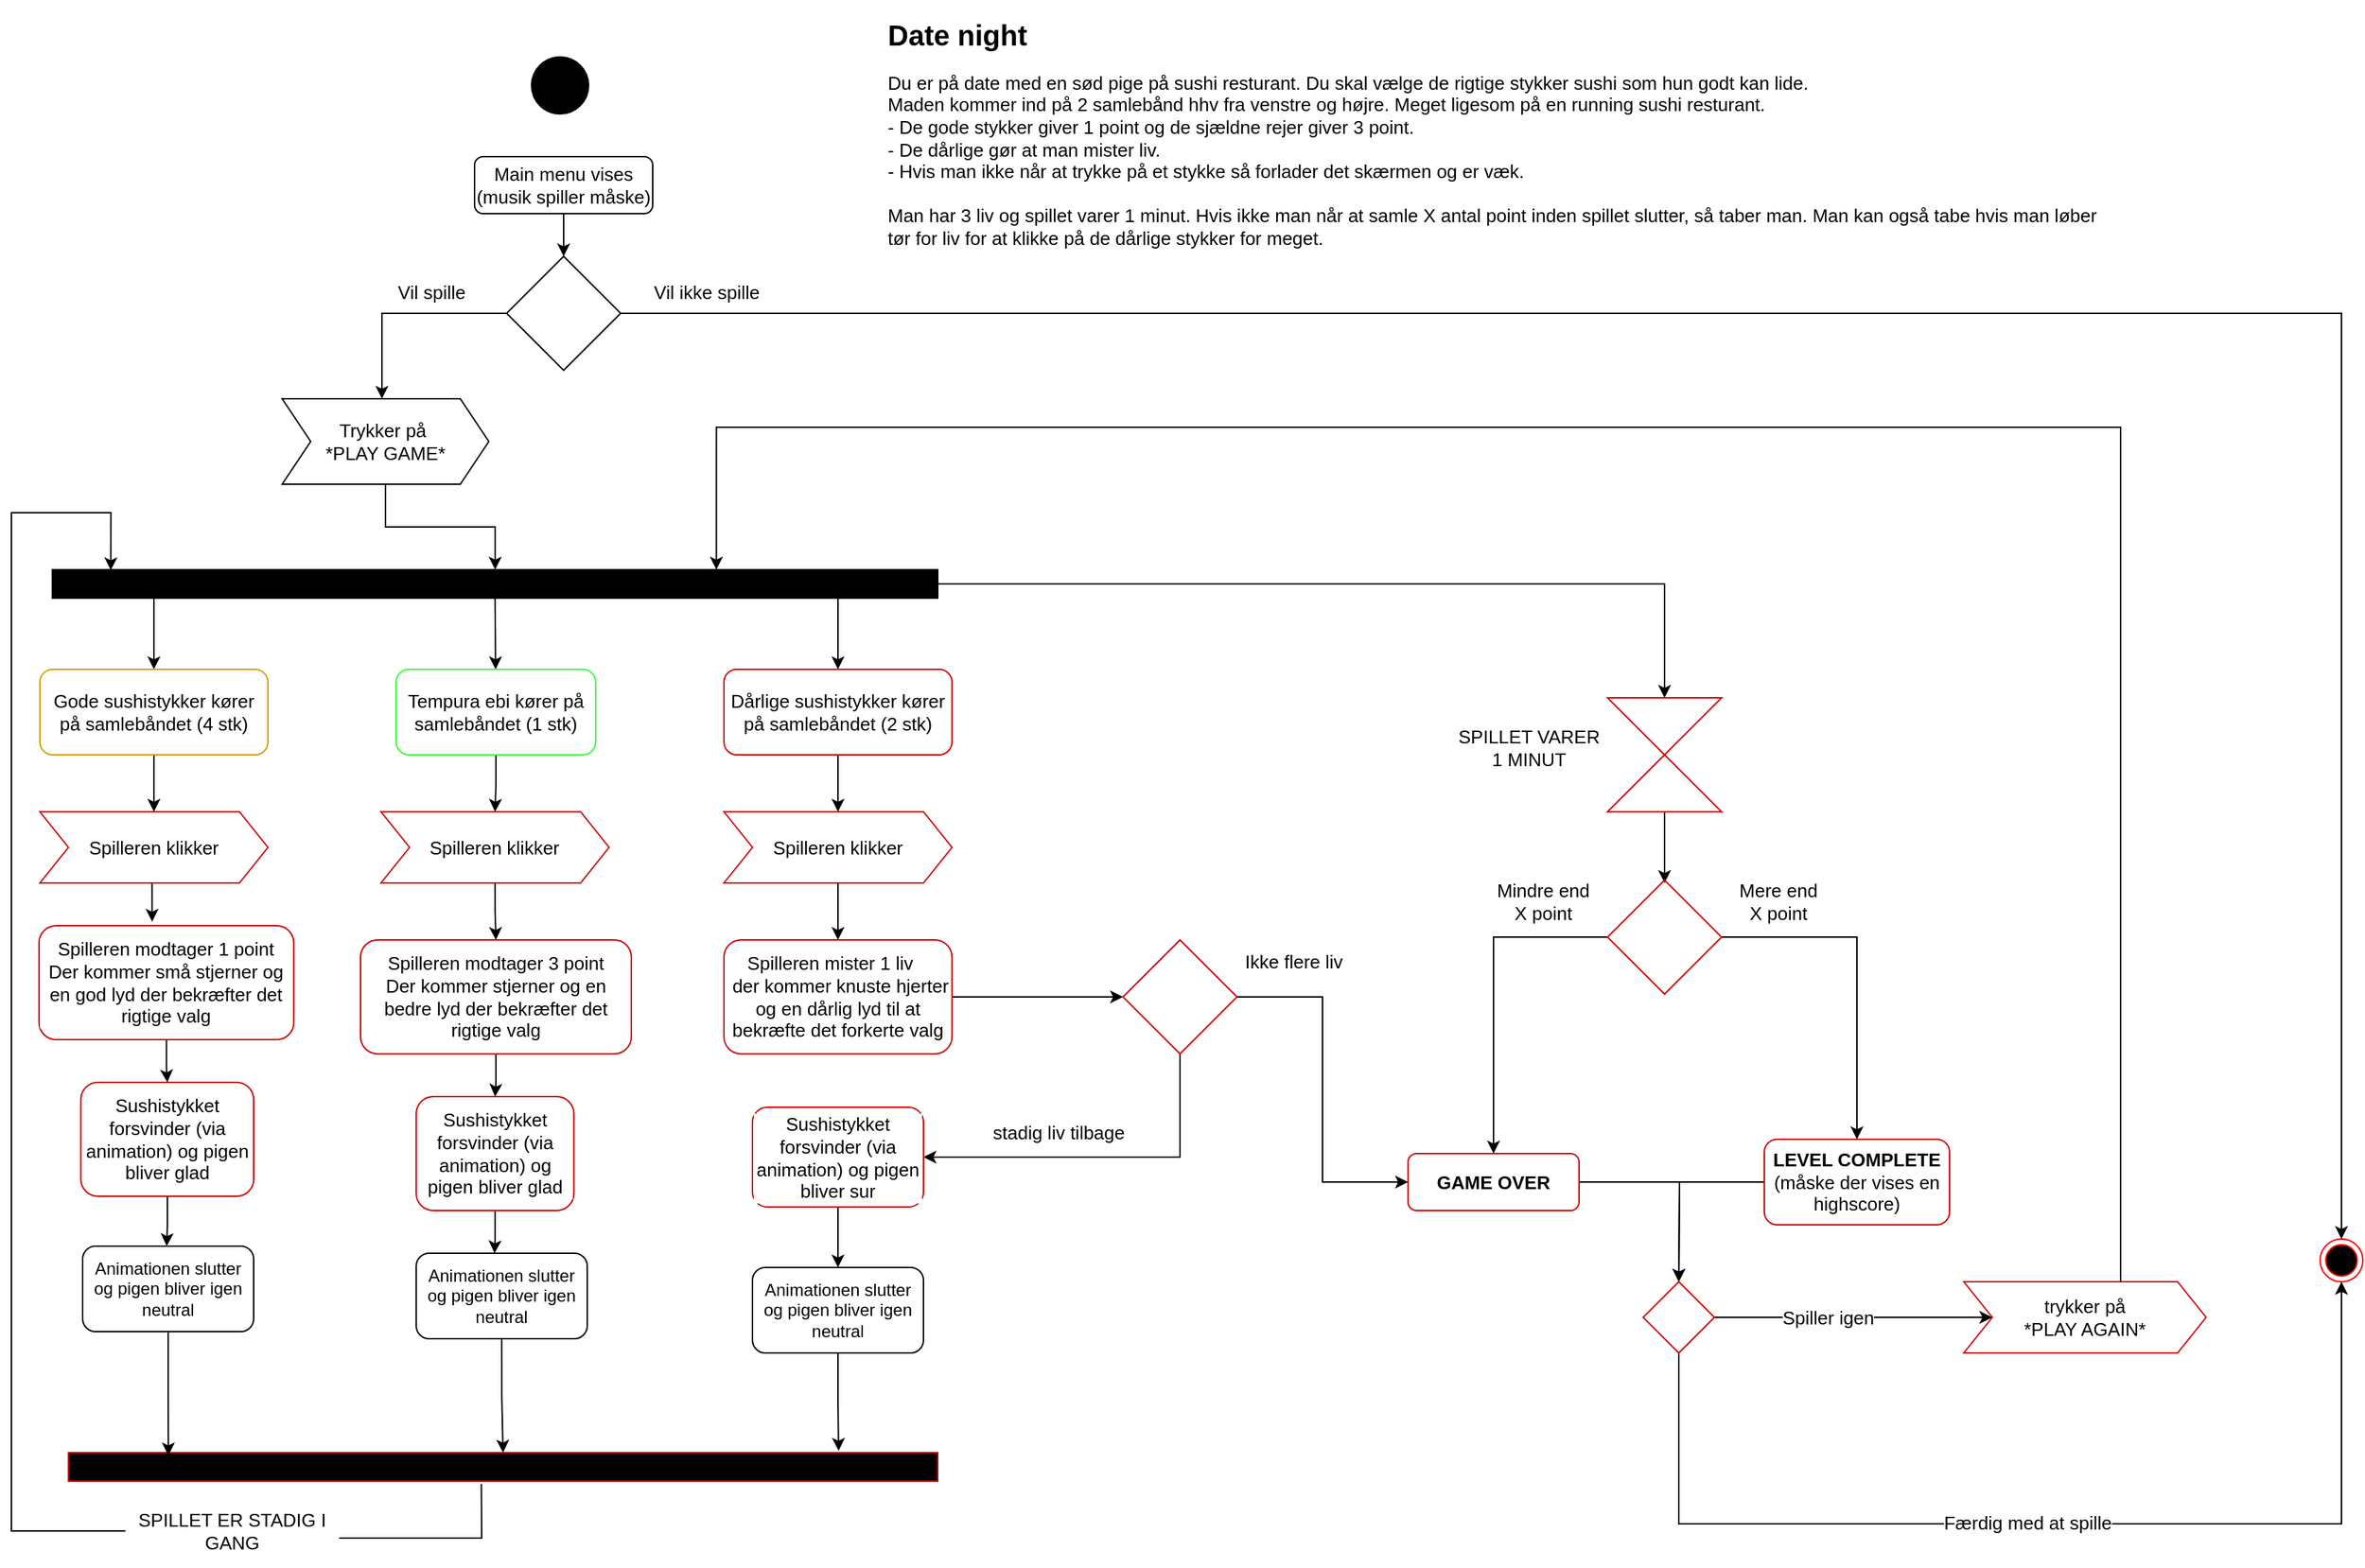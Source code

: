 <mxfile version="15.5.9" type="device"><diagram id="hHdwY_hLwLqjd5DN3Jp9" name="Page-1"><mxGraphModel dx="2031" dy="1007" grid="1" gridSize="10" guides="1" tooltips="1" connect="1" arrows="1" fold="1" page="1" pageScale="1" pageWidth="850" pageHeight="1100" math="0" shadow="0"><root><mxCell id="0"/><mxCell id="1" parent="0"/><mxCell id="66yqxIy9tlVimPIBoeXe-1" value="" style="ellipse;whiteSpace=wrap;html=1;aspect=fixed;fillColor=#000000;" parent="1" vertex="1"><mxGeometry x="395" y="40" width="40" height="40" as="geometry"/></mxCell><mxCell id="66yqxIy9tlVimPIBoeXe-4" value="Main menu vises (musik spiller måske)" style="rounded=1;whiteSpace=wrap;html=1;labelBackgroundColor=#FFFFFF;fontSize=13;fontColor=#000000;fillColor=none;" parent="1" vertex="1"><mxGeometry x="355" y="110" width="125" height="40" as="geometry"/></mxCell><mxCell id="66yqxIy9tlVimPIBoeXe-5" value="" style="endArrow=classic;html=1;rounded=0;fontSize=13;fontColor=#000000;exitX=0.5;exitY=1;exitDx=0;exitDy=0;" parent="1" source="66yqxIy9tlVimPIBoeXe-4" target="66yqxIy9tlVimPIBoeXe-6" edge="1"><mxGeometry width="50" height="50" relative="1" as="geometry"><mxPoint x="430" y="200" as="sourcePoint"/><mxPoint x="418" y="190" as="targetPoint"/></mxGeometry></mxCell><mxCell id="66yqxIy9tlVimPIBoeXe-6" value="" style="rhombus;whiteSpace=wrap;html=1;labelBackgroundColor=#FFFFFF;fontSize=13;fontColor=#000000;fillColor=none;" parent="1" vertex="1"><mxGeometry x="377.5" y="180" width="80" height="80" as="geometry"/></mxCell><mxCell id="66yqxIy9tlVimPIBoeXe-8" value="" style="ellipse;html=1;shape=endState;fillColor=#000000;strokeColor=#ff0000;labelBackgroundColor=#FFFFFF;fontSize=13;fontColor=#000000;" parent="1" vertex="1"><mxGeometry x="1650" y="870" width="30" height="30" as="geometry"/></mxCell><mxCell id="66yqxIy9tlVimPIBoeXe-9" value="Vil ikke spille" style="text;html=1;strokeColor=none;fillColor=none;align=center;verticalAlign=middle;whiteSpace=wrap;rounded=0;labelBackgroundColor=#FFFFFF;fontSize=13;fontColor=#000000;" parent="1" vertex="1"><mxGeometry x="457.5" y="190" width="120" height="30" as="geometry"/></mxCell><mxCell id="66yqxIy9tlVimPIBoeXe-10" value="" style="endArrow=classic;html=1;rounded=0;fontSize=13;fontColor=#000000;exitX=0;exitY=0.5;exitDx=0;exitDy=0;" parent="1" source="66yqxIy9tlVimPIBoeXe-6" edge="1"><mxGeometry width="50" height="50" relative="1" as="geometry"><mxPoint x="330" y="270" as="sourcePoint"/><mxPoint x="290" y="280" as="targetPoint"/><Array as="points"><mxPoint x="290" y="220"/></Array></mxGeometry></mxCell><mxCell id="66yqxIy9tlVimPIBoeXe-11" value="Vil spille" style="text;html=1;strokeColor=none;fillColor=none;align=center;verticalAlign=middle;whiteSpace=wrap;rounded=0;labelBackgroundColor=#FFFFFF;fontSize=13;fontColor=#000000;" parent="1" vertex="1"><mxGeometry x="295" y="190" width="60" height="30" as="geometry"/></mxCell><mxCell id="66yqxIy9tlVimPIBoeXe-18" style="edgeStyle=orthogonalEdgeStyle;rounded=0;orthogonalLoop=1;jettySize=auto;html=1;fontSize=13;fontColor=#000000;" parent="1" source="66yqxIy9tlVimPIBoeXe-17" target="66yqxIy9tlVimPIBoeXe-19" edge="1"><mxGeometry relative="1" as="geometry"><mxPoint x="292.5" y="380" as="targetPoint"/></mxGeometry></mxCell><mxCell id="66yqxIy9tlVimPIBoeXe-17" value="Trykker på&amp;nbsp;&lt;br&gt;*PLAY GAME*" style="shape=step;perimeter=stepPerimeter;whiteSpace=wrap;html=1;fixedSize=1;labelBackgroundColor=#FFFFFF;fontSize=13;fontColor=#000000;fillColor=none;" parent="1" vertex="1"><mxGeometry x="220" y="280" width="145" height="60" as="geometry"/></mxCell><mxCell id="66yqxIy9tlVimPIBoeXe-48" style="edgeStyle=orthogonalEdgeStyle;rounded=0;orthogonalLoop=1;jettySize=auto;html=1;fontSize=13;fontColor=#000000;entryX=0.5;entryY=0;entryDx=0;entryDy=0;" parent="1" source="66yqxIy9tlVimPIBoeXe-19" target="66yqxIy9tlVimPIBoeXe-51" edge="1"><mxGeometry relative="1" as="geometry"><mxPoint x="1280" y="640" as="targetPoint"/><Array as="points"><mxPoint x="1190" y="410"/></Array></mxGeometry></mxCell><mxCell id="66yqxIy9tlVimPIBoeXe-19" value="" style="rounded=0;whiteSpace=wrap;html=1;labelBackgroundColor=#FFFFFF;fontSize=13;fontColor=#000000;fillColor=#000000;" parent="1" vertex="1"><mxGeometry x="58.75" y="400" width="621.25" height="20" as="geometry"/></mxCell><mxCell id="66yqxIy9tlVimPIBoeXe-20" value="" style="endArrow=classic;html=1;rounded=0;fontSize=13;fontColor=#000000;" parent="1" target="66yqxIy9tlVimPIBoeXe-21" edge="1"><mxGeometry width="50" height="50" relative="1" as="geometry"><mxPoint x="130" y="410" as="sourcePoint"/><mxPoint x="130" y="470" as="targetPoint"/></mxGeometry></mxCell><mxCell id="66yqxIy9tlVimPIBoeXe-26" style="edgeStyle=orthogonalEdgeStyle;rounded=0;orthogonalLoop=1;jettySize=auto;html=1;fontSize=13;fontColor=#000000;" parent="1" source="66yqxIy9tlVimPIBoeXe-21" target="66yqxIy9tlVimPIBoeXe-27" edge="1"><mxGeometry relative="1" as="geometry"><mxPoint x="130" y="570" as="targetPoint"/></mxGeometry></mxCell><mxCell id="66yqxIy9tlVimPIBoeXe-21" value="Gode sushistykker kører på samlebåndet (4 stk)" style="rounded=1;whiteSpace=wrap;html=1;labelBackgroundColor=#FFFFFF;fontSize=13;fillColor=none;strokeColor=#d79b00;" parent="1" vertex="1"><mxGeometry x="50" y="470" width="160" height="60" as="geometry"/></mxCell><mxCell id="66yqxIy9tlVimPIBoeXe-22" value="" style="endArrow=classic;html=1;rounded=0;fontSize=13;fontColor=#000000;exitX=0.5;exitY=1;exitDx=0;exitDy=0;" parent="1" source="66yqxIy9tlVimPIBoeXe-19" target="66yqxIy9tlVimPIBoeXe-23" edge="1"><mxGeometry width="50" height="50" relative="1" as="geometry"><mxPoint x="420" y="610" as="sourcePoint"/><mxPoint x="369" y="470" as="targetPoint"/></mxGeometry></mxCell><mxCell id="66yqxIy9tlVimPIBoeXe-33" style="edgeStyle=orthogonalEdgeStyle;rounded=0;orthogonalLoop=1;jettySize=auto;html=1;entryX=0.5;entryY=0;entryDx=0;entryDy=0;fontSize=13;fontColor=#000000;" parent="1" source="66yqxIy9tlVimPIBoeXe-23" target="66yqxIy9tlVimPIBoeXe-31" edge="1"><mxGeometry relative="1" as="geometry"/></mxCell><mxCell id="66yqxIy9tlVimPIBoeXe-23" value="Tempura ebi kører på samlebåndet (1 stk)" style="rounded=1;whiteSpace=wrap;html=1;labelBackgroundColor=#FFFFFF;fontSize=13;fontColor=#000000;fillColor=none;strokeColor=#33FF33;" parent="1" vertex="1"><mxGeometry x="300" y="470" width="140" height="60" as="geometry"/></mxCell><mxCell id="66yqxIy9tlVimPIBoeXe-24" value="" style="endArrow=classic;html=1;rounded=0;fontSize=13;fontColor=#000000;" parent="1" target="66yqxIy9tlVimPIBoeXe-25" edge="1"><mxGeometry width="50" height="50" relative="1" as="geometry"><mxPoint x="610" y="420" as="sourcePoint"/><mxPoint x="609" y="470" as="targetPoint"/></mxGeometry></mxCell><mxCell id="66yqxIy9tlVimPIBoeXe-37" style="edgeStyle=orthogonalEdgeStyle;rounded=0;orthogonalLoop=1;jettySize=auto;html=1;fontSize=13;fontColor=#000000;" parent="1" source="66yqxIy9tlVimPIBoeXe-25" target="66yqxIy9tlVimPIBoeXe-35" edge="1"><mxGeometry relative="1" as="geometry"/></mxCell><mxCell id="66yqxIy9tlVimPIBoeXe-25" value="Dårlige sushistykker kører på samlebåndet (2 stk)" style="rounded=1;whiteSpace=wrap;html=1;labelBackgroundColor=#FFFFFF;fontSize=13;fontColor=#000000;fillColor=none;strokeColor=#CC0000;" parent="1" vertex="1"><mxGeometry x="530" y="470" width="160" height="60" as="geometry"/></mxCell><mxCell id="66yqxIy9tlVimPIBoeXe-41" style="edgeStyle=orthogonalEdgeStyle;rounded=0;orthogonalLoop=1;jettySize=auto;html=1;exitX=0.5;exitY=1;exitDx=0;exitDy=0;entryX=0.444;entryY=-0.035;entryDx=0;entryDy=0;entryPerimeter=0;fontSize=13;fontColor=#000000;" parent="1" source="66yqxIy9tlVimPIBoeXe-27" target="66yqxIy9tlVimPIBoeXe-29" edge="1"><mxGeometry relative="1" as="geometry"/></mxCell><mxCell id="66yqxIy9tlVimPIBoeXe-27" value="Spilleren klikker" style="shape=step;perimeter=stepPerimeter;whiteSpace=wrap;html=1;fixedSize=1;labelBackgroundColor=#FFFFFF;fontSize=13;fontColor=#000000;strokeColor=#CC0000;fillColor=none;" parent="1" vertex="1"><mxGeometry x="50" y="570" width="160" height="50" as="geometry"/></mxCell><mxCell id="66yqxIy9tlVimPIBoeXe-42" style="edgeStyle=orthogonalEdgeStyle;rounded=0;orthogonalLoop=1;jettySize=auto;html=1;fontSize=13;fontColor=#000000;" parent="1" source="66yqxIy9tlVimPIBoeXe-29" target="66yqxIy9tlVimPIBoeXe-43" edge="1"><mxGeometry relative="1" as="geometry"><mxPoint x="138.75" y="780.0" as="targetPoint"/></mxGeometry></mxCell><mxCell id="66yqxIy9tlVimPIBoeXe-29" value="Spilleren modtager 1 point&lt;br&gt;Der kommer små stjerner og en god lyd der bekræfter det rigtige valg" style="rounded=1;whiteSpace=wrap;html=1;labelBackgroundColor=#FFFFFF;fontSize=13;fontColor=#000000;strokeColor=#CC0000;fillColor=none;" parent="1" vertex="1"><mxGeometry x="49.38" y="650" width="178.75" height="80" as="geometry"/></mxCell><mxCell id="66yqxIy9tlVimPIBoeXe-39" style="edgeStyle=orthogonalEdgeStyle;rounded=0;orthogonalLoop=1;jettySize=auto;html=1;exitX=0.5;exitY=1;exitDx=0;exitDy=0;entryX=0.5;entryY=0;entryDx=0;entryDy=0;fontSize=13;fontColor=#000000;" parent="1" source="66yqxIy9tlVimPIBoeXe-31" target="66yqxIy9tlVimPIBoeXe-32" edge="1"><mxGeometry relative="1" as="geometry"/></mxCell><mxCell id="66yqxIy9tlVimPIBoeXe-31" value="Spilleren klikker" style="shape=step;perimeter=stepPerimeter;whiteSpace=wrap;html=1;fixedSize=1;labelBackgroundColor=#FFFFFF;fontSize=13;fontColor=#000000;strokeColor=#CC0000;fillColor=none;" parent="1" vertex="1"><mxGeometry x="289.38" y="570" width="160" height="50" as="geometry"/></mxCell><mxCell id="66yqxIy9tlVimPIBoeXe-44" style="edgeStyle=orthogonalEdgeStyle;rounded=0;orthogonalLoop=1;jettySize=auto;html=1;fontSize=13;fontColor=#000000;" parent="1" source="66yqxIy9tlVimPIBoeXe-32" target="66yqxIy9tlVimPIBoeXe-45" edge="1"><mxGeometry relative="1" as="geometry"><mxPoint x="370" y="780.0" as="targetPoint"/></mxGeometry></mxCell><mxCell id="66yqxIy9tlVimPIBoeXe-32" value="Spilleren modtager 3 point&lt;br&gt;Der kommer stjerner og en bedre lyd der bekræfter det rigtige valg" style="rounded=1;whiteSpace=wrap;html=1;labelBackgroundColor=#FFFFFF;fontSize=13;fontColor=#000000;strokeColor=#CC0000;fillColor=none;" parent="1" vertex="1"><mxGeometry x="275" y="660" width="190" height="80" as="geometry"/></mxCell><mxCell id="66yqxIy9tlVimPIBoeXe-40" style="edgeStyle=orthogonalEdgeStyle;rounded=0;orthogonalLoop=1;jettySize=auto;html=1;entryX=0.5;entryY=0;entryDx=0;entryDy=0;fontSize=13;fontColor=#000000;" parent="1" source="66yqxIy9tlVimPIBoeXe-35" target="66yqxIy9tlVimPIBoeXe-36" edge="1"><mxGeometry relative="1" as="geometry"/></mxCell><mxCell id="66yqxIy9tlVimPIBoeXe-35" value="Spilleren klikker" style="shape=step;perimeter=stepPerimeter;whiteSpace=wrap;html=1;fixedSize=1;labelBackgroundColor=#FFFFFF;fontSize=13;fontColor=#000000;strokeColor=#CC0000;fillColor=none;" parent="1" vertex="1"><mxGeometry x="530" y="570" width="160" height="50" as="geometry"/></mxCell><mxCell id="HsVTe6FOQvGTasyZpWbQ-25" style="edgeStyle=orthogonalEdgeStyle;rounded=0;orthogonalLoop=1;jettySize=auto;html=1;exitX=1;exitY=0.5;exitDx=0;exitDy=0;entryX=0;entryY=0.5;entryDx=0;entryDy=0;" edge="1" parent="1" source="66yqxIy9tlVimPIBoeXe-36" target="66yqxIy9tlVimPIBoeXe-67"><mxGeometry relative="1" as="geometry"/></mxCell><mxCell id="66yqxIy9tlVimPIBoeXe-36" value="Spilleren mister 1 liv&amp;nbsp; &amp;nbsp;&lt;br&gt;&amp;nbsp;der kommer knuste hjerter og en dårlig lyd til at bekræfte det forkerte valg" style="rounded=1;whiteSpace=wrap;html=1;labelBackgroundColor=#FFFFFF;fontSize=13;fontColor=#000000;strokeColor=#CC0000;fillColor=none;" parent="1" vertex="1"><mxGeometry x="530" y="660" width="160" height="80" as="geometry"/></mxCell><mxCell id="66yqxIy9tlVimPIBoeXe-56" style="edgeStyle=orthogonalEdgeStyle;rounded=0;orthogonalLoop=1;jettySize=auto;html=1;fontSize=13;fontColor=#000000;" parent="1" source="66yqxIy9tlVimPIBoeXe-43" edge="1"><mxGeometry relative="1" as="geometry"><mxPoint x="139" y="875" as="targetPoint"/></mxGeometry></mxCell><mxCell id="66yqxIy9tlVimPIBoeXe-43" value="Sushistykket forsvinder (via animation) og pigen bliver glad" style="rounded=1;whiteSpace=wrap;html=1;labelBackgroundColor=#FFFFFF;fontSize=13;fontColor=#000000;strokeColor=#CC0000;fillColor=none;" parent="1" vertex="1"><mxGeometry x="78.75" y="760" width="121.25" height="80" as="geometry"/></mxCell><mxCell id="66yqxIy9tlVimPIBoeXe-57" style="edgeStyle=orthogonalEdgeStyle;rounded=0;orthogonalLoop=1;jettySize=auto;html=1;fontSize=13;fontColor=#000000;" parent="1" source="66yqxIy9tlVimPIBoeXe-45" edge="1"><mxGeometry relative="1" as="geometry"><mxPoint x="369" y="880" as="targetPoint"/></mxGeometry></mxCell><mxCell id="66yqxIy9tlVimPIBoeXe-45" value="Sushistykket forsvinder (via animation) og pigen bliver glad" style="rounded=1;whiteSpace=wrap;html=1;labelBackgroundColor=#FFFFFF;fontSize=13;fontColor=#000000;strokeColor=#CC0000;fillColor=none;" parent="1" vertex="1"><mxGeometry x="314.07" y="770" width="110.62" height="80" as="geometry"/></mxCell><mxCell id="HsVTe6FOQvGTasyZpWbQ-14" style="edgeStyle=orthogonalEdgeStyle;rounded=0;orthogonalLoop=1;jettySize=auto;html=1;exitX=0.5;exitY=1;exitDx=0;exitDy=0;entryX=0.5;entryY=0;entryDx=0;entryDy=0;" edge="1" parent="1" source="66yqxIy9tlVimPIBoeXe-47" target="HsVTe6FOQvGTasyZpWbQ-6"><mxGeometry relative="1" as="geometry"/></mxCell><mxCell id="66yqxIy9tlVimPIBoeXe-47" value="Sushistykket forsvinder (via animation) og pigen bliver sur" style="rounded=1;whiteSpace=wrap;html=1;labelBackgroundColor=#FFFFFF;fontSize=13;fontColor=#000000;strokeColor=#CC0000;fillColor=none;" parent="1" vertex="1"><mxGeometry x="550" y="777.5" width="120" height="70" as="geometry"/></mxCell><mxCell id="66yqxIy9tlVimPIBoeXe-74" style="edgeStyle=orthogonalEdgeStyle;rounded=0;orthogonalLoop=1;jettySize=auto;html=1;fontSize=13;fontColor=#000000;" parent="1" source="66yqxIy9tlVimPIBoeXe-51" edge="1"><mxGeometry relative="1" as="geometry"><mxPoint x="1190" y="620" as="targetPoint"/></mxGeometry></mxCell><mxCell id="66yqxIy9tlVimPIBoeXe-51" value="" style="shape=collate;whiteSpace=wrap;html=1;labelBackgroundColor=#FFFFFF;fontSize=13;fontColor=#000000;strokeColor=#CC0000;fillColor=none;" parent="1" vertex="1"><mxGeometry x="1150" y="490" width="80" height="80" as="geometry"/></mxCell><mxCell id="66yqxIy9tlVimPIBoeXe-52" value="SPILLET VARER 1 MINUT" style="text;html=1;strokeColor=none;fillColor=none;align=center;verticalAlign=middle;whiteSpace=wrap;rounded=0;labelBackgroundColor=#FFFFFF;fontSize=13;fontColor=#000000;" parent="1" vertex="1"><mxGeometry x="1040" y="490" width="110" height="70" as="geometry"/></mxCell><mxCell id="66yqxIy9tlVimPIBoeXe-60" style="edgeStyle=orthogonalEdgeStyle;rounded=0;orthogonalLoop=1;jettySize=auto;html=1;fontSize=13;fontColor=#000000;entryX=0.066;entryY=0.021;entryDx=0;entryDy=0;entryPerimeter=0;startArrow=none;" parent="1" source="66yqxIy9tlVimPIBoeXe-61" target="66yqxIy9tlVimPIBoeXe-19" edge="1"><mxGeometry relative="1" as="geometry"><mxPoint x="100" y="370" as="targetPoint"/><Array as="points"><mxPoint x="30" y="360"/><mxPoint x="100" y="360"/></Array></mxGeometry></mxCell><mxCell id="66yqxIy9tlVimPIBoeXe-59" value="" style="rounded=0;whiteSpace=wrap;html=1;labelBackgroundColor=#FFFFFF;fontSize=13;fontColor=#000000;strokeColor=#CC0000;fillColor=#000000;" parent="1" vertex="1"><mxGeometry x="70" y="1020" width="610" height="20" as="geometry"/></mxCell><mxCell id="HsVTe6FOQvGTasyZpWbQ-23" style="edgeStyle=orthogonalEdgeStyle;rounded=0;orthogonalLoop=1;jettySize=auto;html=1;exitX=1;exitY=0.5;exitDx=0;exitDy=0;entryX=0;entryY=0.5;entryDx=0;entryDy=0;" edge="1" parent="1" source="66yqxIy9tlVimPIBoeXe-67" target="66yqxIy9tlVimPIBoeXe-71"><mxGeometry relative="1" as="geometry"/></mxCell><mxCell id="HsVTe6FOQvGTasyZpWbQ-24" style="edgeStyle=orthogonalEdgeStyle;rounded=0;orthogonalLoop=1;jettySize=auto;html=1;exitX=0.5;exitY=1;exitDx=0;exitDy=0;entryX=1;entryY=0.5;entryDx=0;entryDy=0;" edge="1" parent="1" source="66yqxIy9tlVimPIBoeXe-67" target="66yqxIy9tlVimPIBoeXe-47"><mxGeometry relative="1" as="geometry"/></mxCell><mxCell id="66yqxIy9tlVimPIBoeXe-67" value="" style="rhombus;whiteSpace=wrap;html=1;labelBackgroundColor=#FFFFFF;fontSize=13;fontColor=#000000;strokeColor=#CC0000;fillColor=none;" parent="1" vertex="1"><mxGeometry x="810" y="660" width="80" height="80" as="geometry"/></mxCell><mxCell id="66yqxIy9tlVimPIBoeXe-69" value="stadig liv tilbage" style="text;html=1;strokeColor=none;fillColor=none;align=center;verticalAlign=middle;whiteSpace=wrap;rounded=0;labelBackgroundColor=#FFFFFF;fontSize=13;fontColor=#000000;" parent="1" vertex="1"><mxGeometry x="710" y="780" width="110" height="30" as="geometry"/></mxCell><mxCell id="66yqxIy9tlVimPIBoeXe-94" style="edgeStyle=orthogonalEdgeStyle;rounded=0;orthogonalLoop=1;jettySize=auto;html=1;fontSize=13;fontColor=#000000;" parent="1" source="66yqxIy9tlVimPIBoeXe-71" edge="1"><mxGeometry relative="1" as="geometry"><mxPoint x="1200" y="900" as="targetPoint"/></mxGeometry></mxCell><mxCell id="66yqxIy9tlVimPIBoeXe-71" value="&lt;b&gt;GAME OVER&lt;/b&gt;" style="rounded=1;whiteSpace=wrap;html=1;labelBackgroundColor=#FFFFFF;fontSize=13;fontColor=#000000;strokeColor=#CC0000;fillColor=none;" parent="1" vertex="1"><mxGeometry x="1010" y="810" width="120" height="40" as="geometry"/></mxCell><mxCell id="66yqxIy9tlVimPIBoeXe-95" style="edgeStyle=orthogonalEdgeStyle;rounded=0;orthogonalLoop=1;jettySize=auto;html=1;fontSize=13;fontColor=#000000;" parent="1" source="66yqxIy9tlVimPIBoeXe-72" edge="1"><mxGeometry relative="1" as="geometry"><mxPoint x="1200" y="900" as="targetPoint"/></mxGeometry></mxCell><mxCell id="66yqxIy9tlVimPIBoeXe-72" value="&lt;b&gt;LEVEL COMPLETE&lt;/b&gt;&lt;br&gt;(måske der vises en highscore)" style="rounded=1;whiteSpace=wrap;html=1;labelBackgroundColor=#FFFFFF;fontSize=13;fontColor=#000000;strokeColor=#CC0000;fillColor=none;" parent="1" vertex="1"><mxGeometry x="1260" y="800" width="130" height="60" as="geometry"/></mxCell><mxCell id="66yqxIy9tlVimPIBoeXe-73" value="Ikke flere liv" style="text;html=1;strokeColor=none;fillColor=none;align=center;verticalAlign=middle;whiteSpace=wrap;rounded=0;labelBackgroundColor=#FFFFFF;fontSize=13;fontColor=#000000;" parent="1" vertex="1"><mxGeometry x="880" y="660" width="100" height="30" as="geometry"/></mxCell><mxCell id="66yqxIy9tlVimPIBoeXe-76" style="edgeStyle=orthogonalEdgeStyle;rounded=0;orthogonalLoop=1;jettySize=auto;html=1;entryX=0.5;entryY=0;entryDx=0;entryDy=0;fontSize=13;fontColor=#000000;" parent="1" source="66yqxIy9tlVimPIBoeXe-75" target="66yqxIy9tlVimPIBoeXe-72" edge="1"><mxGeometry relative="1" as="geometry"/></mxCell><mxCell id="66yqxIy9tlVimPIBoeXe-77" style="edgeStyle=orthogonalEdgeStyle;rounded=0;orthogonalLoop=1;jettySize=auto;html=1;entryX=0.5;entryY=0;entryDx=0;entryDy=0;fontSize=13;fontColor=#000000;" parent="1" source="66yqxIy9tlVimPIBoeXe-75" target="66yqxIy9tlVimPIBoeXe-71" edge="1"><mxGeometry relative="1" as="geometry"/></mxCell><mxCell id="66yqxIy9tlVimPIBoeXe-75" value="" style="rhombus;whiteSpace=wrap;html=1;labelBackgroundColor=#FFFFFF;fontSize=13;fontColor=#000000;strokeColor=#CC0000;fillColor=none;" parent="1" vertex="1"><mxGeometry x="1150" y="618" width="80" height="80" as="geometry"/></mxCell><mxCell id="66yqxIy9tlVimPIBoeXe-78" value="Mere end X point" style="text;html=1;strokeColor=none;fillColor=none;align=center;verticalAlign=middle;whiteSpace=wrap;rounded=0;labelBackgroundColor=#FFFFFF;fontSize=13;fontColor=#000000;" parent="1" vertex="1"><mxGeometry x="1240" y="618" width="60" height="30" as="geometry"/></mxCell><mxCell id="66yqxIy9tlVimPIBoeXe-79" value="Mindre end X point" style="text;html=1;strokeColor=none;fillColor=none;align=center;verticalAlign=middle;whiteSpace=wrap;rounded=0;labelBackgroundColor=#FFFFFF;fontSize=13;fontColor=#000000;" parent="1" vertex="1"><mxGeometry x="1070" y="618" width="70" height="30" as="geometry"/></mxCell><mxCell id="66yqxIy9tlVimPIBoeXe-84" style="edgeStyle=orthogonalEdgeStyle;rounded=0;orthogonalLoop=1;jettySize=auto;html=1;exitX=0.5;exitY=1;exitDx=0;exitDy=0;fontSize=13;fontColor=#000000;entryX=0.5;entryY=1;entryDx=0;entryDy=0;" parent="1" source="66yqxIy9tlVimPIBoeXe-83" target="66yqxIy9tlVimPIBoeXe-83" edge="1"><mxGeometry relative="1" as="geometry"><mxPoint x="1410" y="950" as="targetPoint"/></mxGeometry></mxCell><mxCell id="66yqxIy9tlVimPIBoeXe-99" style="edgeStyle=orthogonalEdgeStyle;rounded=0;orthogonalLoop=1;jettySize=auto;html=1;fontSize=13;fontColor=#000000;entryX=0.5;entryY=1;entryDx=0;entryDy=0;" parent="1" source="66yqxIy9tlVimPIBoeXe-83" target="66yqxIy9tlVimPIBoeXe-8" edge="1"><mxGeometry relative="1" as="geometry"><mxPoint x="1410" y="1070" as="targetPoint"/><Array as="points"><mxPoint x="1200" y="1070"/><mxPoint x="1665" y="1070"/></Array></mxGeometry></mxCell><mxCell id="66yqxIy9tlVimPIBoeXe-107" style="edgeStyle=orthogonalEdgeStyle;rounded=0;orthogonalLoop=1;jettySize=auto;html=1;fontSize=13;fontColor=#000000;entryX=0;entryY=0.5;entryDx=0;entryDy=0;" parent="1" source="66yqxIy9tlVimPIBoeXe-83" target="66yqxIy9tlVimPIBoeXe-88" edge="1"><mxGeometry relative="1" as="geometry"><mxPoint x="1460" y="925" as="targetPoint"/></mxGeometry></mxCell><mxCell id="66yqxIy9tlVimPIBoeXe-83" value="" style="rhombus;whiteSpace=wrap;html=1;labelBackgroundColor=#FFFFFF;fontSize=13;fontColor=#000000;strokeColor=#CC0000;fillColor=none;" parent="1" vertex="1"><mxGeometry x="1175" y="900" width="50" height="50" as="geometry"/></mxCell><mxCell id="66yqxIy9tlVimPIBoeXe-108" style="edgeStyle=orthogonalEdgeStyle;rounded=0;orthogonalLoop=1;jettySize=auto;html=1;fontSize=13;fontColor=#000000;entryX=0.75;entryY=0;entryDx=0;entryDy=0;" parent="1" source="66yqxIy9tlVimPIBoeXe-88" target="66yqxIy9tlVimPIBoeXe-19" edge="1"><mxGeometry relative="1" as="geometry"><mxPoint x="1475" y="300" as="targetPoint"/><Array as="points"><mxPoint x="1510" y="300"/><mxPoint x="525" y="300"/></Array></mxGeometry></mxCell><mxCell id="66yqxIy9tlVimPIBoeXe-88" value="trykker på &lt;br&gt;*PLAY AGAIN*" style="shape=step;perimeter=stepPerimeter;whiteSpace=wrap;html=1;fixedSize=1;labelBackgroundColor=#FFFFFF;fontSize=13;fontColor=#000000;strokeColor=#CC0000;fillColor=none;align=center;" parent="1" vertex="1"><mxGeometry x="1400" y="900" width="170" height="50" as="geometry"/></mxCell><mxCell id="66yqxIy9tlVimPIBoeXe-92" value="Spiller igen" style="text;html=1;strokeColor=none;fillColor=none;align=center;verticalAlign=middle;whiteSpace=wrap;rounded=0;labelBackgroundColor=#FFFFFF;fontSize=13;fontColor=#000000;" parent="1" vertex="1"><mxGeometry x="1250" y="910" width="110" height="30" as="geometry"/></mxCell><mxCell id="66yqxIy9tlVimPIBoeXe-93" value="Færdig med at spille" style="text;html=1;strokeColor=none;fillColor=none;align=center;verticalAlign=middle;whiteSpace=wrap;rounded=0;labelBackgroundColor=#FFFFFF;fontSize=13;fontColor=#000000;" parent="1" vertex="1"><mxGeometry x="1380" y="1054" width="130" height="30" as="geometry"/></mxCell><mxCell id="66yqxIy9tlVimPIBoeXe-98" value="" style="endArrow=classic;html=1;rounded=0;fontSize=13;fontColor=#000000;exitX=0;exitY=1;exitDx=0;exitDy=0;" parent="1" source="66yqxIy9tlVimPIBoeXe-9" edge="1"><mxGeometry width="50" height="50" relative="1" as="geometry"><mxPoint x="611" y="220" as="sourcePoint"/><mxPoint x="1665" y="870" as="targetPoint"/><Array as="points"><mxPoint x="1665" y="220"/></Array></mxGeometry></mxCell><mxCell id="66yqxIy9tlVimPIBoeXe-109" value="&lt;h1 style=&quot;font-size: 20px&quot;&gt;Date night&lt;br&gt;&lt;/h1&gt;&lt;div&gt;Du er på date med en sød pige på sushi resturant. Du skal vælge de rigtige stykker sushi som hun godt kan lide.&lt;br&gt;Maden kommer ind på 2 samlebånd hhv fra venstre og højre. Meget ligesom på en running sushi resturant.&lt;br&gt;- De gode stykker giver 1 point og de sjældne rejer giver 3 point.&amp;nbsp;&lt;/div&gt;&lt;div&gt;- De dårlige gør at man mister liv.&amp;nbsp;&lt;/div&gt;&lt;div&gt;- Hvis man ikke når at trykke på et stykke så forlader det skærmen og er væk.&lt;br&gt;&lt;br&gt;Man har 3 liv og spillet varer 1 minut. Hvis ikke man når at samle X antal point inden spillet slutter, så taber man. Man kan også tabe hvis man løber tør for liv for at klikke på de dårlige stykker for meget.&amp;nbsp;&lt;/div&gt;" style="text;html=1;strokeColor=none;fillColor=none;spacing=5;spacingTop=-20;whiteSpace=wrap;overflow=hidden;rounded=0;labelBackgroundColor=#FFFFFF;fontSize=13;fontColor=#000000;align=left;" parent="1" vertex="1"><mxGeometry x="640" y="10" width="870" height="180" as="geometry"/></mxCell><mxCell id="66yqxIy9tlVimPIBoeXe-61" value="SPILLET ER STADIG I GANG&lt;br&gt;" style="text;html=1;strokeColor=none;fillColor=none;align=center;verticalAlign=middle;whiteSpace=wrap;rounded=0;labelBackgroundColor=#FFFFFF;fontSize=13;fontColor=#000000;" parent="1" vertex="1"><mxGeometry x="110" y="1050" width="150" height="50" as="geometry"/></mxCell><mxCell id="HsVTe6FOQvGTasyZpWbQ-2" value="" style="endArrow=none;html=1;rounded=0;entryX=0.475;entryY=1.1;entryDx=0;entryDy=0;entryPerimeter=0;" edge="1" parent="1" target="66yqxIy9tlVimPIBoeXe-59"><mxGeometry width="50" height="50" relative="1" as="geometry"><mxPoint x="260" y="1080" as="sourcePoint"/><mxPoint x="364.07" y="1040" as="targetPoint"/><Array as="points"><mxPoint x="360" y="1080"/></Array></mxGeometry></mxCell><mxCell id="HsVTe6FOQvGTasyZpWbQ-17" style="edgeStyle=orthogonalEdgeStyle;rounded=0;orthogonalLoop=1;jettySize=auto;html=1;entryX=0.115;entryY=0.1;entryDx=0;entryDy=0;entryPerimeter=0;" edge="1" parent="1" source="HsVTe6FOQvGTasyZpWbQ-4" target="66yqxIy9tlVimPIBoeXe-59"><mxGeometry relative="1" as="geometry"/></mxCell><mxCell id="HsVTe6FOQvGTasyZpWbQ-4" value="Animationen slutter og pigen bliver igen neutral" style="rounded=1;whiteSpace=wrap;html=1;" vertex="1" parent="1"><mxGeometry x="80" y="875" width="120" height="60" as="geometry"/></mxCell><mxCell id="HsVTe6FOQvGTasyZpWbQ-16" style="edgeStyle=orthogonalEdgeStyle;rounded=0;orthogonalLoop=1;jettySize=auto;html=1;exitX=0.5;exitY=1;exitDx=0;exitDy=0;entryX=0.5;entryY=0;entryDx=0;entryDy=0;" edge="1" parent="1" source="HsVTe6FOQvGTasyZpWbQ-5" target="66yqxIy9tlVimPIBoeXe-59"><mxGeometry relative="1" as="geometry"/></mxCell><mxCell id="HsVTe6FOQvGTasyZpWbQ-5" value="Animationen slutter og pigen bliver igen neutral" style="rounded=1;whiteSpace=wrap;html=1;" vertex="1" parent="1"><mxGeometry x="314.07" y="880" width="120" height="60" as="geometry"/></mxCell><mxCell id="HsVTe6FOQvGTasyZpWbQ-26" style="edgeStyle=orthogonalEdgeStyle;rounded=0;orthogonalLoop=1;jettySize=auto;html=1;exitX=0.5;exitY=1;exitDx=0;exitDy=0;entryX=0.886;entryY=-0.064;entryDx=0;entryDy=0;entryPerimeter=0;" edge="1" parent="1" source="HsVTe6FOQvGTasyZpWbQ-6" target="66yqxIy9tlVimPIBoeXe-59"><mxGeometry relative="1" as="geometry"/></mxCell><mxCell id="HsVTe6FOQvGTasyZpWbQ-6" value="Animationen slutter og pigen bliver igen neutral" style="rounded=1;whiteSpace=wrap;html=1;" vertex="1" parent="1"><mxGeometry x="550" y="890" width="120" height="60" as="geometry"/></mxCell></root></mxGraphModel></diagram></mxfile>